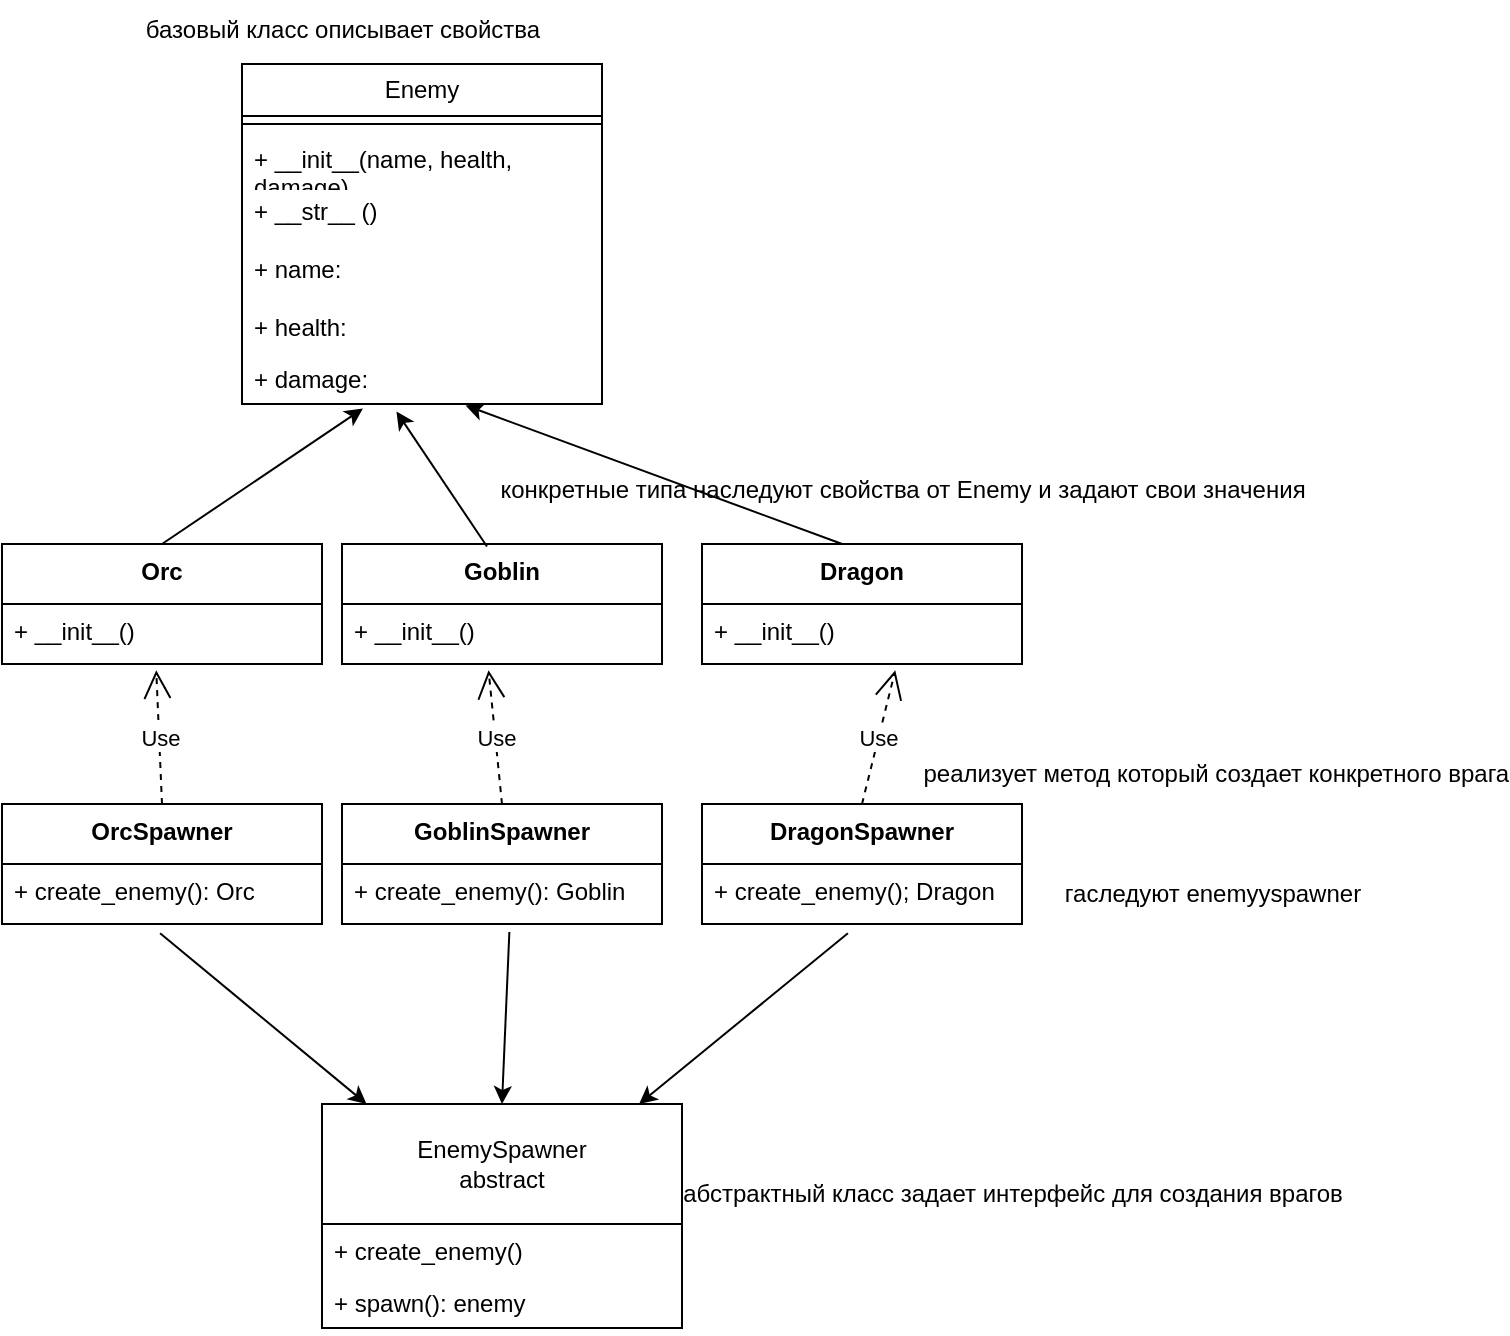 <mxfile version="28.1.2">
  <diagram name="Page-1" id="cgDKYSk3BUUyGh3KUTPj">
    <mxGraphModel dx="918" dy="1277" grid="1" gridSize="10" guides="1" tooltips="1" connect="1" arrows="1" fold="1" page="1" pageScale="1" pageWidth="850" pageHeight="1100" math="0" shadow="0">
      <root>
        <mxCell id="0" />
        <mxCell id="1" parent="0" />
        <mxCell id="IldNawUb6TJKLr4IeKYZ-1" value="Enemy" style="swimlane;fontStyle=0;childLayout=stackLayout;horizontal=1;startSize=26;fillColor=none;horizontalStack=0;resizeParent=1;resizeParentMax=0;resizeLast=0;collapsible=1;marginBottom=0;whiteSpace=wrap;html=1;" vertex="1" parent="1">
          <mxGeometry x="130" y="160" width="180" height="170" as="geometry" />
        </mxCell>
        <mxCell id="IldNawUb6TJKLr4IeKYZ-4" value="" style="line;strokeWidth=1;fillColor=none;align=left;verticalAlign=middle;spacingTop=-1;spacingLeft=3;spacingRight=3;rotatable=0;labelPosition=right;points=[];portConstraint=eastwest;strokeColor=inherit;" vertex="1" parent="IldNawUb6TJKLr4IeKYZ-1">
          <mxGeometry y="26" width="180" height="8" as="geometry" />
        </mxCell>
        <mxCell id="IldNawUb6TJKLr4IeKYZ-5" value="+ __init__(name, health, damage)" style="text;strokeColor=none;fillColor=none;align=left;verticalAlign=top;spacingLeft=4;spacingRight=4;overflow=hidden;rotatable=0;points=[[0,0.5],[1,0.5]];portConstraint=eastwest;whiteSpace=wrap;html=1;" vertex="1" parent="IldNawUb6TJKLr4IeKYZ-1">
          <mxGeometry y="34" width="180" height="26" as="geometry" />
        </mxCell>
        <mxCell id="IldNawUb6TJKLr4IeKYZ-6" value="&lt;div&gt;+ __str__ ()&lt;/div&gt;&lt;div&gt;&lt;br&gt;&lt;div&gt;+ name:&amp;nbsp;&lt;/div&gt;&lt;div&gt;&lt;br&gt;&lt;/div&gt;&lt;div&gt;&lt;br&gt;&lt;/div&gt;&lt;/div&gt;" style="text;strokeColor=none;fillColor=none;align=left;verticalAlign=top;spacingLeft=4;spacingRight=4;overflow=hidden;rotatable=0;points=[[0,0.5],[1,0.5]];portConstraint=eastwest;whiteSpace=wrap;html=1;" vertex="1" parent="IldNawUb6TJKLr4IeKYZ-1">
          <mxGeometry y="60" width="180" height="58" as="geometry" />
        </mxCell>
        <mxCell id="IldNawUb6TJKLr4IeKYZ-7" value="+ health:&amp;nbsp;" style="text;strokeColor=none;fillColor=none;align=left;verticalAlign=top;spacingLeft=4;spacingRight=4;overflow=hidden;rotatable=0;points=[[0,0.5],[1,0.5]];portConstraint=eastwest;whiteSpace=wrap;html=1;" vertex="1" parent="IldNawUb6TJKLr4IeKYZ-1">
          <mxGeometry y="118" width="180" height="26" as="geometry" />
        </mxCell>
        <mxCell id="IldNawUb6TJKLr4IeKYZ-15" value="+ damage:&amp;nbsp;" style="text;strokeColor=none;fillColor=none;align=left;verticalAlign=top;spacingLeft=4;spacingRight=4;overflow=hidden;rotatable=0;points=[[0,0.5],[1,0.5]];portConstraint=eastwest;whiteSpace=wrap;html=1;" vertex="1" parent="IldNawUb6TJKLr4IeKYZ-1">
          <mxGeometry y="144" width="180" height="26" as="geometry" />
        </mxCell>
        <mxCell id="IldNawUb6TJKLr4IeKYZ-16" value="&lt;div&gt;Orc&lt;/div&gt;&lt;div&gt;&lt;br&gt;&lt;/div&gt;" style="swimlane;fontStyle=1;align=center;verticalAlign=top;childLayout=stackLayout;horizontal=1;startSize=30;horizontalStack=0;resizeParent=1;resizeParentMax=0;resizeLast=0;collapsible=1;marginBottom=0;whiteSpace=wrap;html=1;" vertex="1" parent="1">
          <mxGeometry x="10" y="400" width="160" height="60" as="geometry" />
        </mxCell>
        <mxCell id="IldNawUb6TJKLr4IeKYZ-17" value="+ __init__()" style="text;strokeColor=none;fillColor=none;align=left;verticalAlign=top;spacingLeft=4;spacingRight=4;overflow=hidden;rotatable=0;points=[[0,0.5],[1,0.5]];portConstraint=eastwest;whiteSpace=wrap;html=1;" vertex="1" parent="IldNawUb6TJKLr4IeKYZ-16">
          <mxGeometry y="30" width="160" height="30" as="geometry" />
        </mxCell>
        <mxCell id="IldNawUb6TJKLr4IeKYZ-18" value="Goblin" style="swimlane;fontStyle=1;align=center;verticalAlign=top;childLayout=stackLayout;horizontal=1;startSize=30;horizontalStack=0;resizeParent=1;resizeParentMax=0;resizeLast=0;collapsible=1;marginBottom=0;whiteSpace=wrap;html=1;" vertex="1" parent="1">
          <mxGeometry x="180" y="400" width="160" height="60" as="geometry" />
        </mxCell>
        <mxCell id="IldNawUb6TJKLr4IeKYZ-19" value="+ __init__()" style="text;strokeColor=none;fillColor=none;align=left;verticalAlign=top;spacingLeft=4;spacingRight=4;overflow=hidden;rotatable=0;points=[[0,0.5],[1,0.5]];portConstraint=eastwest;whiteSpace=wrap;html=1;" vertex="1" parent="IldNawUb6TJKLr4IeKYZ-18">
          <mxGeometry y="30" width="160" height="30" as="geometry" />
        </mxCell>
        <mxCell id="IldNawUb6TJKLr4IeKYZ-20" value="Dragon" style="swimlane;fontStyle=1;align=center;verticalAlign=top;childLayout=stackLayout;horizontal=1;startSize=30;horizontalStack=0;resizeParent=1;resizeParentMax=0;resizeLast=0;collapsible=1;marginBottom=0;whiteSpace=wrap;html=1;" vertex="1" parent="1">
          <mxGeometry x="360" y="400" width="160" height="60" as="geometry" />
        </mxCell>
        <mxCell id="IldNawUb6TJKLr4IeKYZ-21" value="+ __init__()" style="text;strokeColor=none;fillColor=none;align=left;verticalAlign=top;spacingLeft=4;spacingRight=4;overflow=hidden;rotatable=0;points=[[0,0.5],[1,0.5]];portConstraint=eastwest;whiteSpace=wrap;html=1;" vertex="1" parent="IldNawUb6TJKLr4IeKYZ-20">
          <mxGeometry y="30" width="160" height="30" as="geometry" />
        </mxCell>
        <mxCell id="IldNawUb6TJKLr4IeKYZ-22" value="&lt;div&gt;OrcSpawner&lt;/div&gt;&lt;div&gt;&lt;br&gt;&lt;/div&gt;" style="swimlane;fontStyle=1;align=center;verticalAlign=top;childLayout=stackLayout;horizontal=1;startSize=30;horizontalStack=0;resizeParent=1;resizeParentMax=0;resizeLast=0;collapsible=1;marginBottom=0;whiteSpace=wrap;html=1;" vertex="1" parent="1">
          <mxGeometry x="10" y="530" width="160" height="60" as="geometry" />
        </mxCell>
        <mxCell id="IldNawUb6TJKLr4IeKYZ-23" value="+ create_enemy(): Orc" style="text;strokeColor=none;fillColor=none;align=left;verticalAlign=top;spacingLeft=4;spacingRight=4;overflow=hidden;rotatable=0;points=[[0,0.5],[1,0.5]];portConstraint=eastwest;whiteSpace=wrap;html=1;" vertex="1" parent="IldNawUb6TJKLr4IeKYZ-22">
          <mxGeometry y="30" width="160" height="30" as="geometry" />
        </mxCell>
        <mxCell id="IldNawUb6TJKLr4IeKYZ-24" value="GoblinSpawner" style="swimlane;fontStyle=1;align=center;verticalAlign=top;childLayout=stackLayout;horizontal=1;startSize=30;horizontalStack=0;resizeParent=1;resizeParentMax=0;resizeLast=0;collapsible=1;marginBottom=0;whiteSpace=wrap;html=1;" vertex="1" parent="1">
          <mxGeometry x="180" y="530" width="160" height="60" as="geometry" />
        </mxCell>
        <mxCell id="IldNawUb6TJKLr4IeKYZ-25" value="+ create_enemy(): Goblin" style="text;strokeColor=none;fillColor=none;align=left;verticalAlign=top;spacingLeft=4;spacingRight=4;overflow=hidden;rotatable=0;points=[[0,0.5],[1,0.5]];portConstraint=eastwest;whiteSpace=wrap;html=1;" vertex="1" parent="IldNawUb6TJKLr4IeKYZ-24">
          <mxGeometry y="30" width="160" height="30" as="geometry" />
        </mxCell>
        <mxCell id="IldNawUb6TJKLr4IeKYZ-26" value="DragonSpawner" style="swimlane;fontStyle=1;align=center;verticalAlign=top;childLayout=stackLayout;horizontal=1;startSize=30;horizontalStack=0;resizeParent=1;resizeParentMax=0;resizeLast=0;collapsible=1;marginBottom=0;whiteSpace=wrap;html=1;" vertex="1" parent="1">
          <mxGeometry x="360" y="530" width="160" height="60" as="geometry" />
        </mxCell>
        <mxCell id="IldNawUb6TJKLr4IeKYZ-27" value="+ create_enemy(); Dragon" style="text;strokeColor=none;fillColor=none;align=left;verticalAlign=top;spacingLeft=4;spacingRight=4;overflow=hidden;rotatable=0;points=[[0,0.5],[1,0.5]];portConstraint=eastwest;whiteSpace=wrap;html=1;" vertex="1" parent="IldNawUb6TJKLr4IeKYZ-26">
          <mxGeometry y="30" width="160" height="30" as="geometry" />
        </mxCell>
        <mxCell id="IldNawUb6TJKLr4IeKYZ-35" value="&lt;div&gt;EnemySpawner&lt;/div&gt;&lt;div&gt;abstract&lt;/div&gt;" style="swimlane;fontStyle=0;childLayout=stackLayout;horizontal=1;startSize=60;fillColor=none;horizontalStack=0;resizeParent=1;resizeParentMax=0;resizeLast=0;collapsible=1;marginBottom=0;whiteSpace=wrap;html=1;" vertex="1" parent="1">
          <mxGeometry x="170" y="680" width="180" height="112" as="geometry" />
        </mxCell>
        <mxCell id="IldNawUb6TJKLr4IeKYZ-37" value="+ create_enemy()" style="text;strokeColor=none;fillColor=none;align=left;verticalAlign=top;spacingLeft=4;spacingRight=4;overflow=hidden;rotatable=0;points=[[0,0.5],[1,0.5]];portConstraint=eastwest;whiteSpace=wrap;html=1;" vertex="1" parent="IldNawUb6TJKLr4IeKYZ-35">
          <mxGeometry y="60" width="180" height="26" as="geometry" />
        </mxCell>
        <mxCell id="IldNawUb6TJKLr4IeKYZ-39" value="+ spawn(): enemy" style="text;strokeColor=none;fillColor=none;align=left;verticalAlign=top;spacingLeft=4;spacingRight=4;overflow=hidden;rotatable=0;points=[[0,0.5],[1,0.5]];portConstraint=eastwest;whiteSpace=wrap;html=1;" vertex="1" parent="IldNawUb6TJKLr4IeKYZ-35">
          <mxGeometry y="86" width="180" height="26" as="geometry" />
        </mxCell>
        <mxCell id="IldNawUb6TJKLr4IeKYZ-41" value="" style="endArrow=classic;html=1;rounded=0;entryX=0.336;entryY=1.086;entryDx=0;entryDy=0;entryPerimeter=0;exitX=0.5;exitY=0;exitDx=0;exitDy=0;" edge="1" parent="1" source="IldNawUb6TJKLr4IeKYZ-16" target="IldNawUb6TJKLr4IeKYZ-15">
          <mxGeometry width="50" height="50" relative="1" as="geometry">
            <mxPoint x="250" y="380" as="sourcePoint" />
            <mxPoint x="300" y="330" as="targetPoint" />
          </mxGeometry>
        </mxCell>
        <mxCell id="IldNawUb6TJKLr4IeKYZ-48" value="" style="endArrow=classic;html=1;rounded=0;entryX=0.429;entryY=1.145;entryDx=0;entryDy=0;entryPerimeter=0;exitX=0.453;exitY=0.021;exitDx=0;exitDy=0;exitPerimeter=0;" edge="1" parent="1" source="IldNawUb6TJKLr4IeKYZ-18" target="IldNawUb6TJKLr4IeKYZ-15">
          <mxGeometry width="50" height="50" relative="1" as="geometry">
            <mxPoint x="250" y="380" as="sourcePoint" />
            <mxPoint x="300" y="330" as="targetPoint" />
          </mxGeometry>
        </mxCell>
        <mxCell id="IldNawUb6TJKLr4IeKYZ-55" value="" style="endArrow=classic;html=1;rounded=0;entryX=0.621;entryY=1.027;entryDx=0;entryDy=0;entryPerimeter=0;exitX=0.438;exitY=0;exitDx=0;exitDy=0;exitPerimeter=0;" edge="1" parent="1" source="IldNawUb6TJKLr4IeKYZ-20" target="IldNawUb6TJKLr4IeKYZ-15">
          <mxGeometry width="50" height="50" relative="1" as="geometry">
            <mxPoint x="250" y="380" as="sourcePoint" />
            <mxPoint x="300" y="330" as="targetPoint" />
          </mxGeometry>
        </mxCell>
        <mxCell id="IldNawUb6TJKLr4IeKYZ-59" value="" style="endArrow=classic;html=1;rounded=0;exitX=0.494;exitY=1.155;exitDx=0;exitDy=0;exitPerimeter=0;" edge="1" parent="1" source="IldNawUb6TJKLr4IeKYZ-23" target="IldNawUb6TJKLr4IeKYZ-35">
          <mxGeometry width="50" height="50" relative="1" as="geometry">
            <mxPoint x="390" y="260" as="sourcePoint" />
            <mxPoint x="440" y="210" as="targetPoint" />
          </mxGeometry>
        </mxCell>
        <mxCell id="IldNawUb6TJKLr4IeKYZ-60" value="" style="endArrow=classic;html=1;rounded=0;entryX=0.5;entryY=0;entryDx=0;entryDy=0;exitX=0.523;exitY=1.132;exitDx=0;exitDy=0;exitPerimeter=0;" edge="1" parent="1" source="IldNawUb6TJKLr4IeKYZ-25" target="IldNawUb6TJKLr4IeKYZ-35">
          <mxGeometry width="50" height="50" relative="1" as="geometry">
            <mxPoint x="390" y="260" as="sourcePoint" />
            <mxPoint x="440" y="210" as="targetPoint" />
          </mxGeometry>
        </mxCell>
        <mxCell id="IldNawUb6TJKLr4IeKYZ-61" value="" style="endArrow=classic;html=1;rounded=0;exitX=0.456;exitY=1.155;exitDx=0;exitDy=0;exitPerimeter=0;" edge="1" parent="1" source="IldNawUb6TJKLr4IeKYZ-27" target="IldNawUb6TJKLr4IeKYZ-35">
          <mxGeometry width="50" height="50" relative="1" as="geometry">
            <mxPoint x="390" y="260" as="sourcePoint" />
            <mxPoint x="440" y="210" as="targetPoint" />
          </mxGeometry>
        </mxCell>
        <mxCell id="IldNawUb6TJKLr4IeKYZ-63" value="Use" style="endArrow=open;endSize=12;dashed=1;html=1;rounded=0;entryX=0.482;entryY=1.106;entryDx=0;entryDy=0;entryPerimeter=0;" edge="1" parent="1" target="IldNawUb6TJKLr4IeKYZ-17">
          <mxGeometry width="160" relative="1" as="geometry">
            <mxPoint x="90" y="530" as="sourcePoint" />
            <mxPoint x="320" y="510" as="targetPoint" />
          </mxGeometry>
        </mxCell>
        <mxCell id="IldNawUb6TJKLr4IeKYZ-64" value="Use" style="endArrow=open;endSize=12;dashed=1;html=1;rounded=0;entryX=0.458;entryY=1.106;entryDx=0;entryDy=0;entryPerimeter=0;exitX=0.5;exitY=0;exitDx=0;exitDy=0;" edge="1" parent="1" source="IldNawUb6TJKLr4IeKYZ-24" target="IldNawUb6TJKLr4IeKYZ-19">
          <mxGeometry width="160" relative="1" as="geometry">
            <mxPoint x="160" y="510" as="sourcePoint" />
            <mxPoint x="320" y="510" as="targetPoint" />
          </mxGeometry>
        </mxCell>
        <mxCell id="IldNawUb6TJKLr4IeKYZ-66" value="Use" style="endArrow=open;endSize=12;dashed=1;html=1;rounded=0;entryX=0.604;entryY=1.106;entryDx=0;entryDy=0;entryPerimeter=0;exitX=0.5;exitY=0;exitDx=0;exitDy=0;" edge="1" parent="1" source="IldNawUb6TJKLr4IeKYZ-26" target="IldNawUb6TJKLr4IeKYZ-21">
          <mxGeometry width="160" relative="1" as="geometry">
            <mxPoint x="160" y="510" as="sourcePoint" />
            <mxPoint x="320" y="510" as="targetPoint" />
          </mxGeometry>
        </mxCell>
        <mxCell id="IldNawUb6TJKLr4IeKYZ-67" value="базовый класс описывает свойства" style="text;html=1;align=center;verticalAlign=middle;resizable=0;points=[];autosize=1;strokeColor=none;fillColor=none;" vertex="1" parent="1">
          <mxGeometry x="80" y="128" width="200" height="30" as="geometry" />
        </mxCell>
        <mxCell id="IldNawUb6TJKLr4IeKYZ-68" value="конкретные типа наследуют свойства от Enemy и задают свои значения" style="text;html=1;align=center;verticalAlign=middle;resizable=0;points=[];autosize=1;strokeColor=none;fillColor=none;" vertex="1" parent="1">
          <mxGeometry x="270" y="358" width="380" height="30" as="geometry" />
        </mxCell>
        <mxCell id="IldNawUb6TJKLr4IeKYZ-69" value="абстрактный класс задает интерфейс для создания врагов" style="text;html=1;align=center;verticalAlign=middle;resizable=0;points=[];autosize=1;strokeColor=none;fillColor=none;" vertex="1" parent="1">
          <mxGeometry x="360" y="710" width="310" height="30" as="geometry" />
        </mxCell>
        <mxCell id="IldNawUb6TJKLr4IeKYZ-70" value="&amp;nbsp;реализует метод который создает конкретного врага" style="text;html=1;align=center;verticalAlign=middle;resizable=0;points=[];autosize=1;strokeColor=none;fillColor=none;" vertex="1" parent="1">
          <mxGeometry x="470" y="500" width="290" height="30" as="geometry" />
        </mxCell>
        <mxCell id="IldNawUb6TJKLr4IeKYZ-71" value="гаследуют enemyyspawner" style="text;html=1;align=center;verticalAlign=middle;resizable=0;points=[];autosize=1;strokeColor=none;fillColor=none;" vertex="1" parent="1">
          <mxGeometry x="540" y="560" width="150" height="30" as="geometry" />
        </mxCell>
      </root>
    </mxGraphModel>
  </diagram>
</mxfile>
